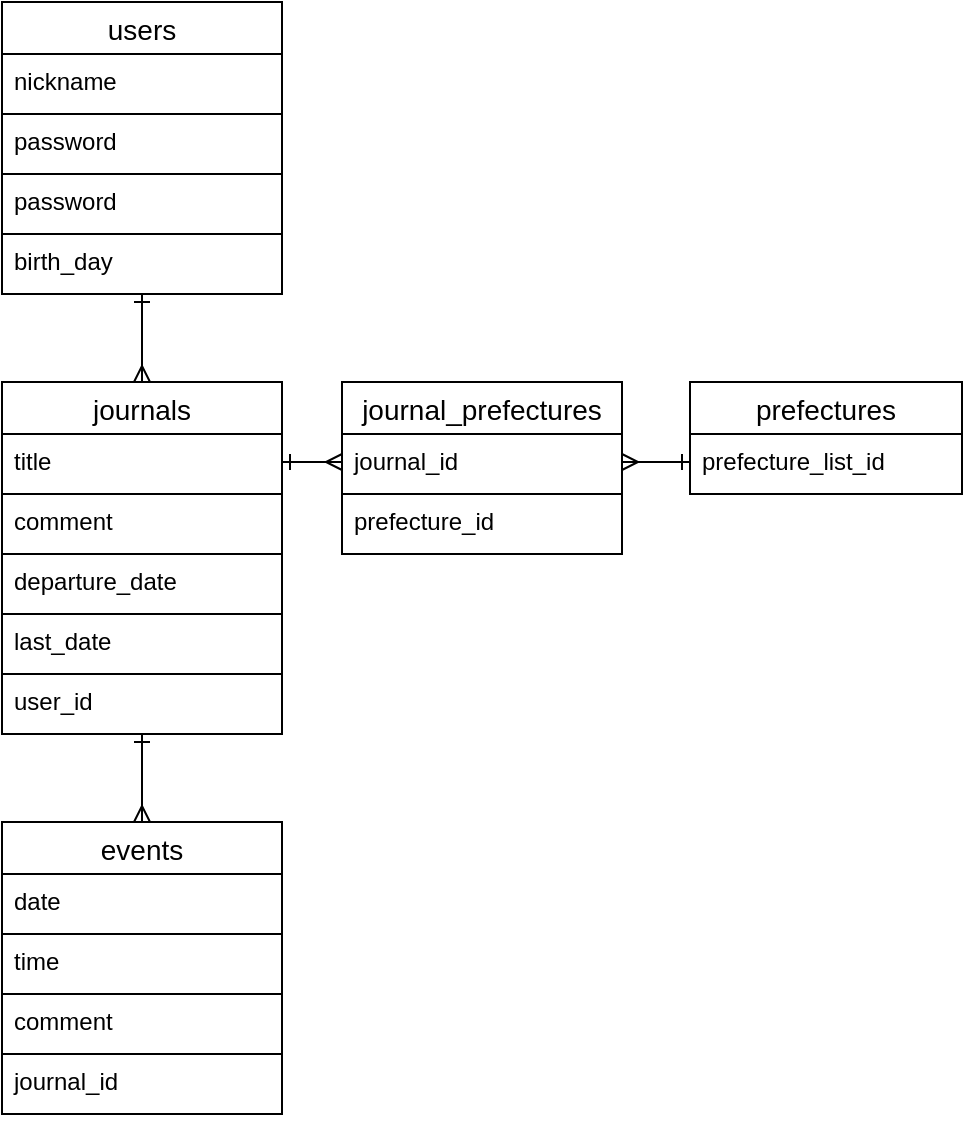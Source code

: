 <mxfile>
    <diagram id="FAO5NdvIOsnLkcBPMDas" name="ページ1">
        <mxGraphModel dx="343" dy="720" grid="1" gridSize="10" guides="1" tooltips="1" connect="1" arrows="1" fold="1" page="1" pageScale="1" pageWidth="827" pageHeight="1169" math="0" shadow="0">
            <root>
                <mxCell id="0"/>
                <mxCell id="1" parent="0"/>
                <mxCell id="6" value="users" style="swimlane;fontStyle=0;childLayout=stackLayout;horizontal=1;startSize=26;horizontalStack=0;resizeParent=1;resizeParentMax=0;resizeLast=0;collapsible=1;marginBottom=0;align=center;fontSize=14;" parent="1" vertex="1">
                    <mxGeometry x="70" y="20" width="140" height="146" as="geometry"/>
                </mxCell>
                <mxCell id="7" value="nickname" style="text;strokeColor=default;fillColor=none;spacingLeft=4;spacingRight=4;overflow=hidden;rotatable=0;points=[[0,0.5],[1,0.5]];portConstraint=eastwest;fontSize=12;" parent="6" vertex="1">
                    <mxGeometry y="26" width="140" height="30" as="geometry"/>
                </mxCell>
                <mxCell id="8" value="password" style="text;strokeColor=default;fillColor=none;spacingLeft=4;spacingRight=4;overflow=hidden;rotatable=0;points=[[0,0.5],[1,0.5]];portConstraint=eastwest;fontSize=12;" parent="6" vertex="1">
                    <mxGeometry y="56" width="140" height="30" as="geometry"/>
                </mxCell>
                <mxCell id="48" value="password" style="text;strokeColor=default;fillColor=none;spacingLeft=4;spacingRight=4;overflow=hidden;rotatable=0;points=[[0,0.5],[1,0.5]];portConstraint=eastwest;fontSize=12;" parent="6" vertex="1">
                    <mxGeometry y="86" width="140" height="30" as="geometry"/>
                </mxCell>
                <mxCell id="9" value="birth_day" style="text;strokeColor=default;fillColor=none;spacingLeft=4;spacingRight=4;overflow=hidden;rotatable=0;points=[[0,0.5],[1,0.5]];portConstraint=eastwest;fontSize=12;perimeterSpacing=1;" parent="6" vertex="1">
                    <mxGeometry y="116" width="140" height="30" as="geometry"/>
                </mxCell>
                <mxCell id="11" value="journals" style="swimlane;fontStyle=0;childLayout=stackLayout;horizontal=1;startSize=26;horizontalStack=0;resizeParent=1;resizeParentMax=0;resizeLast=0;collapsible=1;marginBottom=0;align=center;fontSize=14;" parent="1" vertex="1">
                    <mxGeometry x="70" y="210" width="140" height="176" as="geometry"/>
                </mxCell>
                <mxCell id="12" value="title" style="text;strokeColor=default;fillColor=none;spacingLeft=4;spacingRight=4;overflow=hidden;rotatable=0;points=[[0,0.5],[1,0.5]];portConstraint=eastwest;fontSize=12;" parent="11" vertex="1">
                    <mxGeometry y="26" width="140" height="30" as="geometry"/>
                </mxCell>
                <mxCell id="13" value="comment" style="text;strokeColor=default;fillColor=none;spacingLeft=4;spacingRight=4;overflow=hidden;rotatable=0;points=[[0,0.5],[1,0.5]];portConstraint=eastwest;fontSize=12;" parent="11" vertex="1">
                    <mxGeometry y="56" width="140" height="30" as="geometry"/>
                </mxCell>
                <mxCell id="14" value="departure_date" style="text;strokeColor=default;fillColor=none;spacingLeft=4;spacingRight=4;overflow=hidden;rotatable=0;points=[[0,0.5],[1,0.5]];portConstraint=eastwest;fontSize=12;perimeterSpacing=1;" parent="11" vertex="1">
                    <mxGeometry y="86" width="140" height="30" as="geometry"/>
                </mxCell>
                <mxCell id="19" value="last_date" style="text;strokeColor=default;fillColor=none;spacingLeft=4;spacingRight=4;overflow=hidden;rotatable=0;points=[[0,0.5],[1,0.5]];portConstraint=eastwest;fontSize=12;perimeterSpacing=1;" parent="11" vertex="1">
                    <mxGeometry y="116" width="140" height="30" as="geometry"/>
                </mxCell>
                <mxCell id="32" value="user_id" style="text;strokeColor=default;fillColor=none;spacingLeft=4;spacingRight=4;overflow=hidden;rotatable=0;points=[[0,0.5],[1,0.5]];portConstraint=eastwest;fontSize=12;perimeterSpacing=1;" parent="11" vertex="1">
                    <mxGeometry y="146" width="140" height="30" as="geometry"/>
                </mxCell>
                <mxCell id="20" value="prefectures" style="swimlane;fontStyle=0;childLayout=stackLayout;horizontal=1;startSize=26;horizontalStack=0;resizeParent=1;resizeParentMax=0;resizeLast=0;collapsible=1;marginBottom=0;align=center;fontSize=14;" parent="1" vertex="1">
                    <mxGeometry x="414" y="210" width="136" height="56" as="geometry"/>
                </mxCell>
                <mxCell id="21" value="prefecture_list_id" style="text;strokeColor=default;fillColor=none;spacingLeft=4;spacingRight=4;overflow=hidden;rotatable=0;points=[[0,0.5],[1,0.5]];portConstraint=eastwest;fontSize=12;" parent="20" vertex="1">
                    <mxGeometry y="26" width="136" height="30" as="geometry"/>
                </mxCell>
                <mxCell id="24" value="journal_prefectures" style="swimlane;fontStyle=0;childLayout=stackLayout;horizontal=1;startSize=26;horizontalStack=0;resizeParent=1;resizeParentMax=0;resizeLast=0;collapsible=1;marginBottom=0;align=center;fontSize=14;" parent="1" vertex="1">
                    <mxGeometry x="240" y="210" width="140" height="86" as="geometry"/>
                </mxCell>
                <mxCell id="25" value="journal_id" style="text;strokeColor=default;fillColor=none;spacingLeft=4;spacingRight=4;overflow=hidden;rotatable=0;points=[[0,0.5],[1,0.5]];portConstraint=eastwest;fontSize=12;" parent="24" vertex="1">
                    <mxGeometry y="26" width="140" height="30" as="geometry"/>
                </mxCell>
                <mxCell id="26" value="prefecture_id" style="text;strokeColor=default;fillColor=none;spacingLeft=4;spacingRight=4;overflow=hidden;rotatable=0;points=[[0,0.5],[1,0.5]];portConstraint=eastwest;fontSize=12;" parent="24" vertex="1">
                    <mxGeometry y="56" width="140" height="30" as="geometry"/>
                </mxCell>
                <mxCell id="27" value="events" style="swimlane;fontStyle=0;childLayout=stackLayout;horizontal=1;startSize=26;horizontalStack=0;resizeParent=1;resizeParentMax=0;resizeLast=0;collapsible=1;marginBottom=0;align=center;fontSize=14;" parent="1" vertex="1">
                    <mxGeometry x="70" y="430" width="140" height="146" as="geometry"/>
                </mxCell>
                <mxCell id="28" value="date" style="text;strokeColor=default;fillColor=none;spacingLeft=4;spacingRight=4;overflow=hidden;rotatable=0;points=[[0,0.5],[1,0.5]];portConstraint=eastwest;fontSize=12;" parent="27" vertex="1">
                    <mxGeometry y="26" width="140" height="30" as="geometry"/>
                </mxCell>
                <mxCell id="33" value="time" style="text;strokeColor=default;fillColor=none;spacingLeft=4;spacingRight=4;overflow=hidden;rotatable=0;points=[[0,0.5],[1,0.5]];portConstraint=eastwest;fontSize=12;perimeterSpacing=1;" parent="27" vertex="1">
                    <mxGeometry y="56" width="140" height="30" as="geometry"/>
                </mxCell>
                <mxCell id="30" value="comment" style="text;strokeColor=default;fillColor=none;spacingLeft=4;spacingRight=4;overflow=hidden;rotatable=0;points=[[0,0.5],[1,0.5]];portConstraint=eastwest;fontSize=12;perimeterSpacing=1;" parent="27" vertex="1">
                    <mxGeometry y="86" width="140" height="30" as="geometry"/>
                </mxCell>
                <mxCell id="31" value="journal_id" style="text;strokeColor=default;fillColor=none;spacingLeft=4;spacingRight=4;overflow=hidden;rotatable=0;points=[[0,0.5],[1,0.5]];portConstraint=eastwest;fontSize=12;perimeterSpacing=1;" parent="27" vertex="1">
                    <mxGeometry y="116" width="140" height="30" as="geometry"/>
                </mxCell>
                <mxCell id="39" value="" style="endArrow=ERmany;html=1;rounded=0;fontColor=#000000;startArrow=ERone;startFill=0;endFill=0;" parent="1" edge="1">
                    <mxGeometry relative="1" as="geometry">
                        <mxPoint x="140" y="386" as="sourcePoint"/>
                        <mxPoint x="140" y="430" as="targetPoint"/>
                    </mxGeometry>
                </mxCell>
                <mxCell id="40" value="" style="endArrow=ERmany;html=1;rounded=0;fontColor=#000000;startArrow=ERone;startFill=0;endFill=0;" parent="1" edge="1">
                    <mxGeometry relative="1" as="geometry">
                        <mxPoint x="210" y="250" as="sourcePoint"/>
                        <mxPoint x="240" y="250" as="targetPoint"/>
                    </mxGeometry>
                </mxCell>
                <mxCell id="41" value="" style="endArrow=ERmany;html=1;rounded=0;fontColor=#000000;startArrow=ERone;startFill=0;endFill=0;" parent="1" edge="1">
                    <mxGeometry relative="1" as="geometry">
                        <mxPoint x="414" y="250" as="sourcePoint"/>
                        <mxPoint x="380" y="250" as="targetPoint"/>
                    </mxGeometry>
                </mxCell>
                <mxCell id="47" value="" style="endArrow=ERmany;html=1;rounded=0;fontColor=#000000;startArrow=ERone;startFill=0;endFill=0;" parent="1" edge="1">
                    <mxGeometry relative="1" as="geometry">
                        <mxPoint x="140" y="166" as="sourcePoint"/>
                        <mxPoint x="140" y="210" as="targetPoint"/>
                    </mxGeometry>
                </mxCell>
            </root>
        </mxGraphModel>
    </diagram>
</mxfile>
